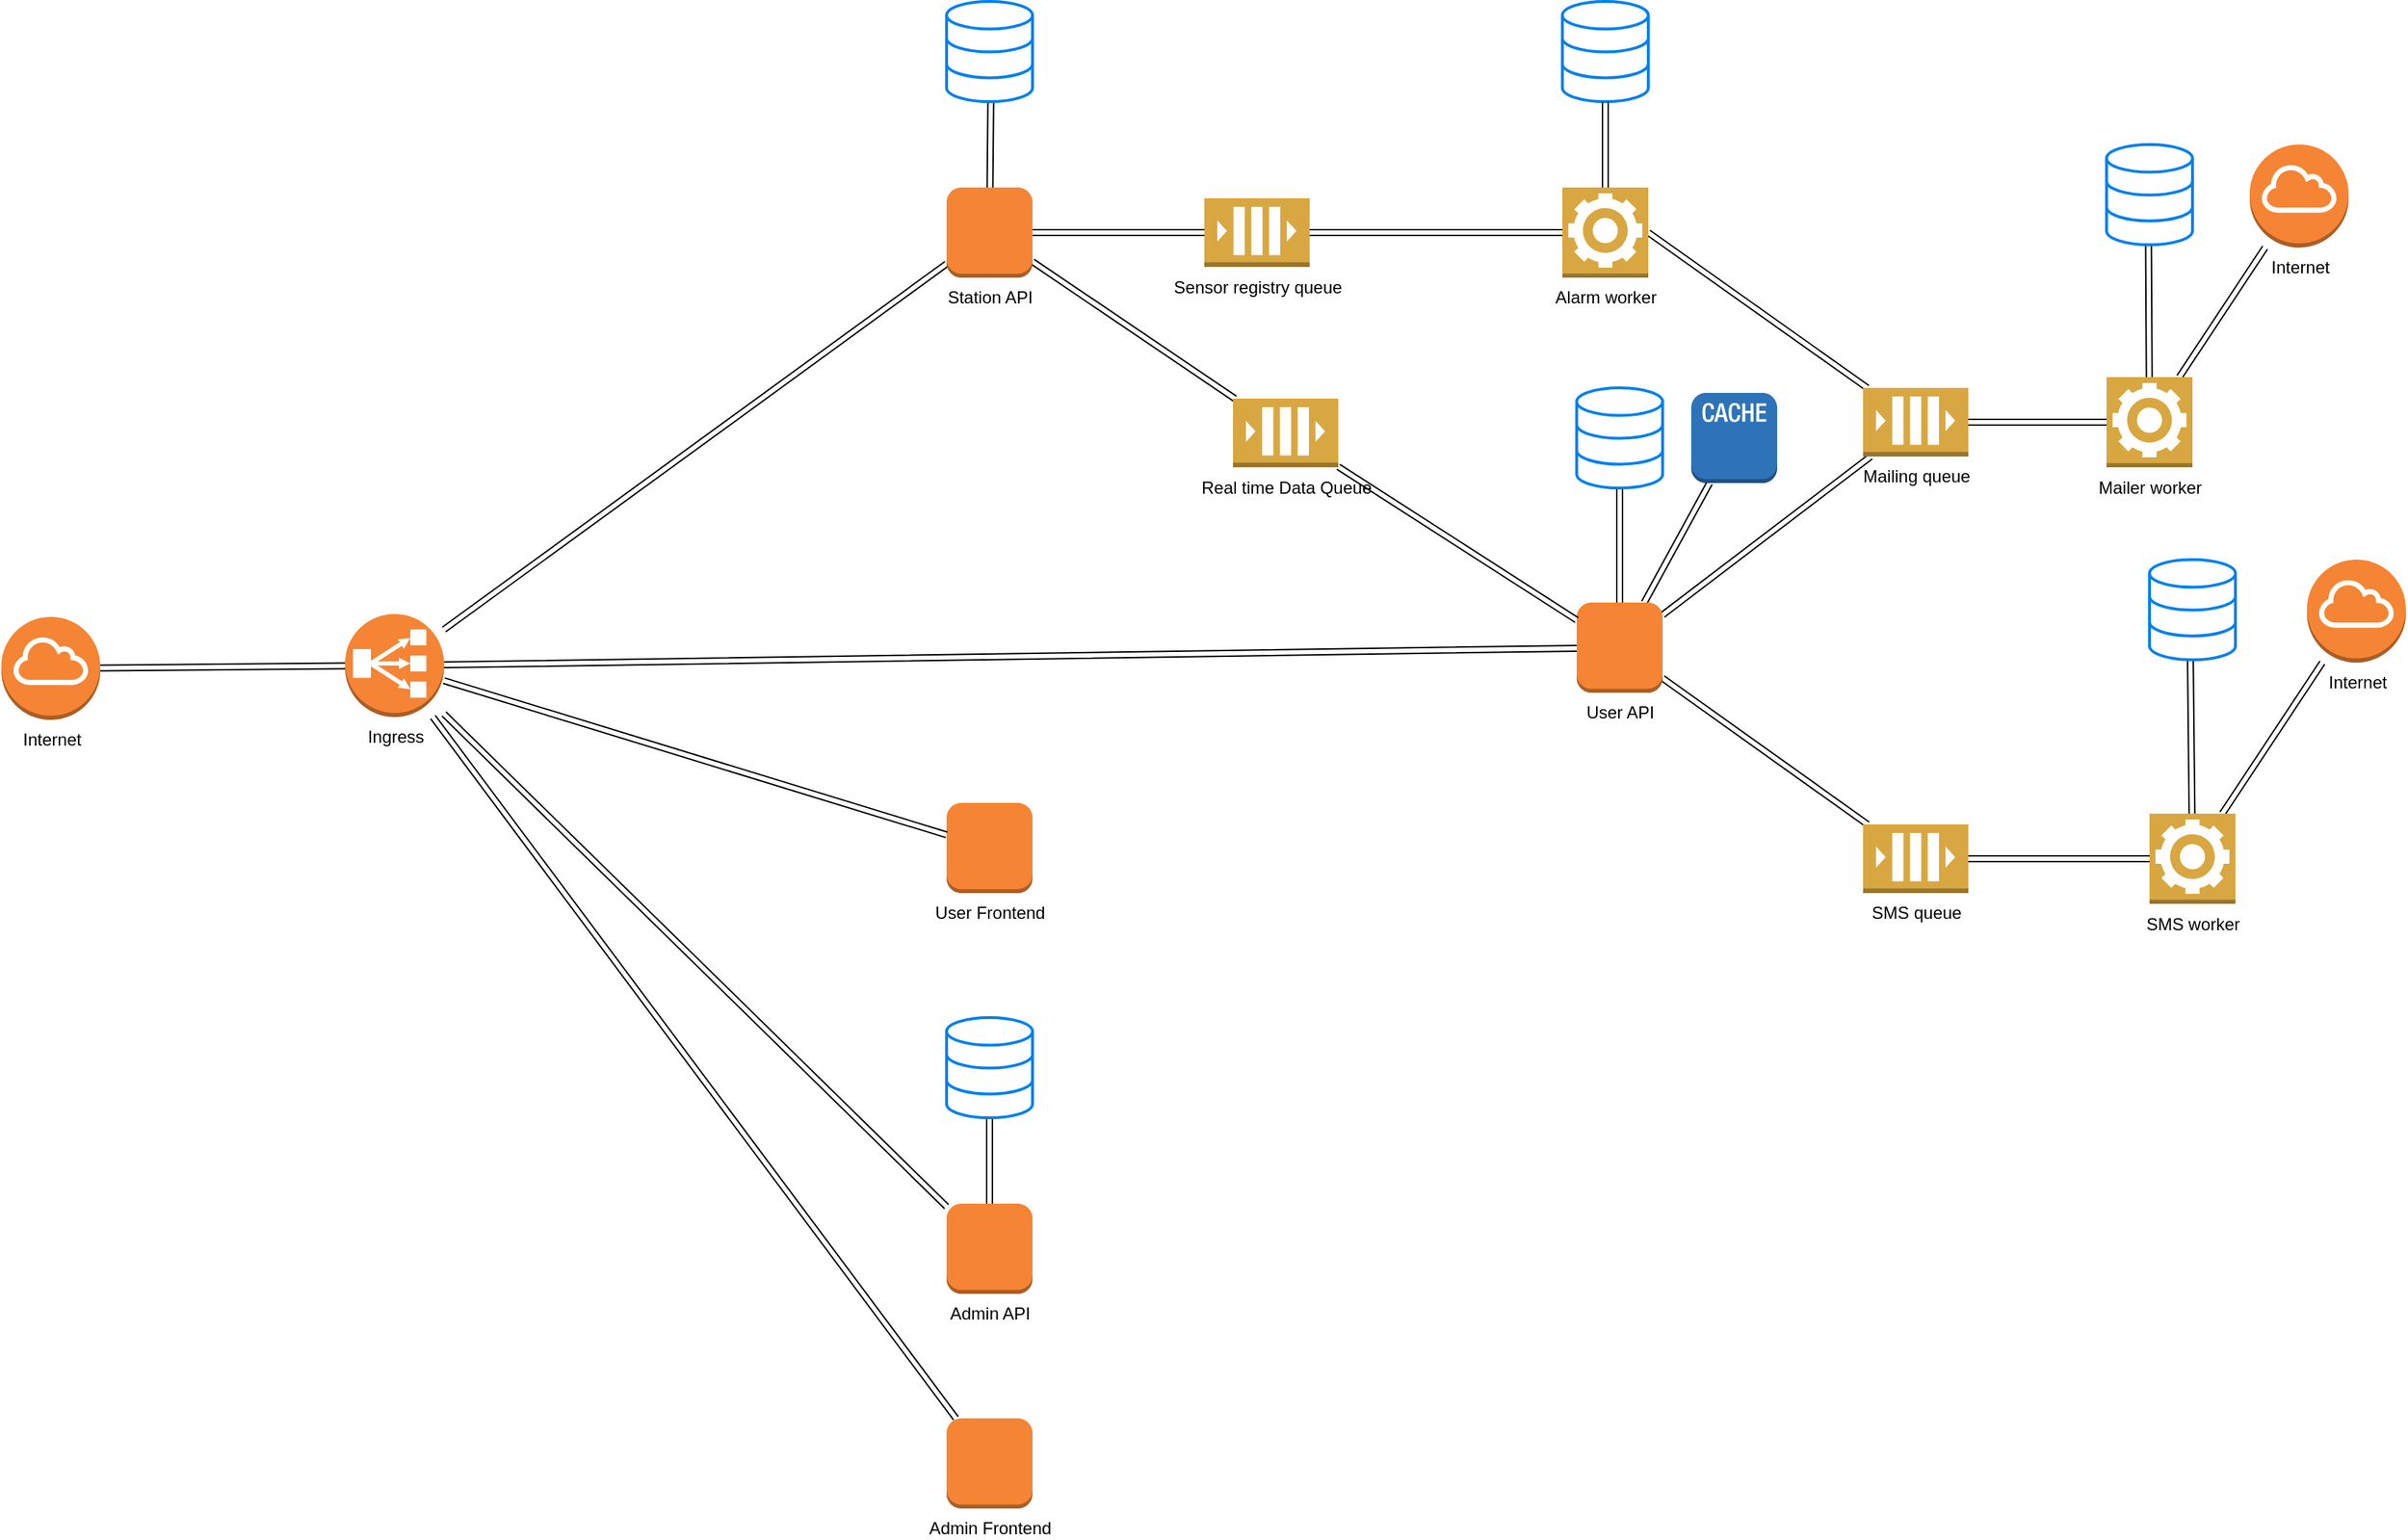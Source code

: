 <mxfile version="21.1.8" type="device">
  <diagram name="Page-1" id="3WMg51CSnAQVdswv4HxV">
    <mxGraphModel dx="2470" dy="1131" grid="1" gridSize="10" guides="1" tooltips="1" connect="1" arrows="1" fold="1" page="1" pageScale="1" pageWidth="850" pageHeight="1100" math="0" shadow="0">
      <root>
        <mxCell id="0" />
        <mxCell id="1" parent="0" />
        <mxCell id="dkaS-PS8UCkj0Xuw4oWV-8" style="rounded=0;orthogonalLoop=1;jettySize=auto;html=1;shape=link;" parent="1" source="dkaS-PS8UCkj0Xuw4oWV-1" target="dkaS-PS8UCkj0Xuw4oWV-4" edge="1">
          <mxGeometry relative="1" as="geometry" />
        </mxCell>
        <mxCell id="dkaS-PS8UCkj0Xuw4oWV-1" value="Sensor registry queue" style="outlineConnect=0;dashed=0;verticalLabelPosition=bottom;verticalAlign=top;align=center;html=1;shape=mxgraph.aws3.queue;fillColor=#D9A741;gradientColor=none;" parent="1" vertex="1">
          <mxGeometry x="450" y="147.5" width="73.5" height="48" as="geometry" />
        </mxCell>
        <mxCell id="dkaS-PS8UCkj0Xuw4oWV-3" value="" style="html=1;verticalLabelPosition=bottom;align=center;labelBackgroundColor=#ffffff;verticalAlign=top;strokeWidth=2;strokeColor=#0080F0;shadow=0;dashed=0;shape=mxgraph.ios7.icons.data;" parent="1" vertex="1">
          <mxGeometry x="700" y="10" width="60" height="70" as="geometry" />
        </mxCell>
        <mxCell id="dkaS-PS8UCkj0Xuw4oWV-7" style="rounded=0;orthogonalLoop=1;jettySize=auto;html=1;endArrow=none;endFill=0;shape=link;" parent="1" source="dkaS-PS8UCkj0Xuw4oWV-4" target="dkaS-PS8UCkj0Xuw4oWV-3" edge="1">
          <mxGeometry relative="1" as="geometry" />
        </mxCell>
        <mxCell id="dkaS-PS8UCkj0Xuw4oWV-26" style="rounded=0;orthogonalLoop=1;jettySize=auto;html=1;exitX=1;exitY=0.5;exitDx=0;exitDy=0;exitPerimeter=0;shape=link;" parent="1" source="dkaS-PS8UCkj0Xuw4oWV-4" target="dkaS-PS8UCkj0Xuw4oWV-25" edge="1">
          <mxGeometry relative="1" as="geometry" />
        </mxCell>
        <mxCell id="dkaS-PS8UCkj0Xuw4oWV-4" value="Alarm worker" style="outlineConnect=0;dashed=0;verticalLabelPosition=bottom;verticalAlign=top;align=center;html=1;shape=mxgraph.aws3.worker;fillColor=#D9A741;gradientColor=none;" parent="1" vertex="1">
          <mxGeometry x="700" y="140" width="60" height="63" as="geometry" />
        </mxCell>
        <mxCell id="dkaS-PS8UCkj0Xuw4oWV-5" value="User Frontend" style="outlineConnect=0;dashed=0;verticalLabelPosition=bottom;verticalAlign=top;align=center;html=1;shape=mxgraph.aws3.instance;fillColor=#F58534;gradientColor=none;" parent="1" vertex="1">
          <mxGeometry x="270" y="570" width="60" height="63" as="geometry" />
        </mxCell>
        <mxCell id="dkaS-PS8UCkj0Xuw4oWV-18" style="rounded=0;orthogonalLoop=1;jettySize=auto;html=1;shape=link;" parent="1" source="dkaS-PS8UCkj0Xuw4oWV-19" target="dkaS-PS8UCkj0Xuw4oWV-1" edge="1">
          <mxGeometry relative="1" as="geometry">
            <mxPoint x="550" y="194" as="sourcePoint" />
          </mxGeometry>
        </mxCell>
        <mxCell id="dkaS-PS8UCkj0Xuw4oWV-11" style="rounded=0;orthogonalLoop=1;jettySize=auto;html=1;shape=link;" parent="1" source="dkaS-PS8UCkj0Xuw4oWV-10" target="dkaS-PS8UCkj0Xuw4oWV-5" edge="1">
          <mxGeometry relative="1" as="geometry" />
        </mxCell>
        <mxCell id="dkaS-PS8UCkj0Xuw4oWV-16" style="rounded=0;orthogonalLoop=1;jettySize=auto;html=1;shape=link;" parent="1" source="dkaS-PS8UCkj0Xuw4oWV-10" target="dkaS-PS8UCkj0Xuw4oWV-13" edge="1">
          <mxGeometry relative="1" as="geometry" />
        </mxCell>
        <mxCell id="dkaS-PS8UCkj0Xuw4oWV-33" style="rounded=0;orthogonalLoop=1;jettySize=auto;html=1;shape=link;" parent="1" source="dkaS-PS8UCkj0Xuw4oWV-10" target="dkaS-PS8UCkj0Xuw4oWV-31" edge="1">
          <mxGeometry relative="1" as="geometry" />
        </mxCell>
        <mxCell id="dkaS-PS8UCkj0Xuw4oWV-34" style="rounded=0;orthogonalLoop=1;jettySize=auto;html=1;shape=link;" parent="1" source="dkaS-PS8UCkj0Xuw4oWV-10" target="dkaS-PS8UCkj0Xuw4oWV-29" edge="1">
          <mxGeometry relative="1" as="geometry" />
        </mxCell>
        <mxCell id="dkaS-PS8UCkj0Xuw4oWV-10" value="Ingress" style="outlineConnect=0;dashed=0;verticalLabelPosition=bottom;verticalAlign=top;align=center;html=1;shape=mxgraph.aws3.classic_load_balancer;fillColor=#F58534;gradientColor=none;" parent="1" vertex="1">
          <mxGeometry x="-150" y="438" width="69" height="72" as="geometry" />
        </mxCell>
        <mxCell id="dkaS-PS8UCkj0Xuw4oWV-15" style="rounded=0;orthogonalLoop=1;jettySize=auto;html=1;shape=link;" parent="1" source="dkaS-PS8UCkj0Xuw4oWV-13" target="dkaS-PS8UCkj0Xuw4oWV-14" edge="1">
          <mxGeometry relative="1" as="geometry">
            <mxPoint x="350" y="200" as="sourcePoint" />
          </mxGeometry>
        </mxCell>
        <mxCell id="JshblmnhuM3W2iC-vAPx-1" style="rounded=0;orthogonalLoop=1;jettySize=auto;html=1;shape=link;" edge="1" parent="1" source="dkaS-PS8UCkj0Xuw4oWV-13" target="dkaS-PS8UCkj0Xuw4oWV-25">
          <mxGeometry relative="1" as="geometry" />
        </mxCell>
        <mxCell id="JshblmnhuM3W2iC-vAPx-9" style="rounded=0;orthogonalLoop=1;jettySize=auto;html=1;shape=link;" edge="1" parent="1" source="dkaS-PS8UCkj0Xuw4oWV-13" target="JshblmnhuM3W2iC-vAPx-7">
          <mxGeometry relative="1" as="geometry" />
        </mxCell>
        <mxCell id="JshblmnhuM3W2iC-vAPx-17" style="rounded=0;orthogonalLoop=1;jettySize=auto;html=1;shape=link;" edge="1" parent="1" source="dkaS-PS8UCkj0Xuw4oWV-13" target="JshblmnhuM3W2iC-vAPx-16">
          <mxGeometry relative="1" as="geometry" />
        </mxCell>
        <mxCell id="dkaS-PS8UCkj0Xuw4oWV-13" value="User API" style="outlineConnect=0;dashed=0;verticalLabelPosition=bottom;verticalAlign=top;align=center;html=1;shape=mxgraph.aws3.instance;fillColor=#F58534;gradientColor=none;" parent="1" vertex="1">
          <mxGeometry x="710" y="430" width="60" height="63" as="geometry" />
        </mxCell>
        <mxCell id="dkaS-PS8UCkj0Xuw4oWV-14" value="" style="html=1;verticalLabelPosition=bottom;align=center;labelBackgroundColor=#ffffff;verticalAlign=top;strokeWidth=2;strokeColor=#0080F0;shadow=0;dashed=0;shape=mxgraph.ios7.icons.data;" parent="1" vertex="1">
          <mxGeometry x="710" y="280" width="60" height="70" as="geometry" />
        </mxCell>
        <mxCell id="dkaS-PS8UCkj0Xuw4oWV-20" style="rounded=0;orthogonalLoop=1;jettySize=auto;html=1;shape=link;" parent="1" source="dkaS-PS8UCkj0Xuw4oWV-19" target="dkaS-PS8UCkj0Xuw4oWV-10" edge="1">
          <mxGeometry relative="1" as="geometry" />
        </mxCell>
        <mxCell id="dkaS-PS8UCkj0Xuw4oWV-22" style="rounded=0;orthogonalLoop=1;jettySize=auto;html=1;entryX=0.517;entryY=0.779;entryDx=0;entryDy=0;entryPerimeter=0;shape=link;" parent="1" source="dkaS-PS8UCkj0Xuw4oWV-19" target="dkaS-PS8UCkj0Xuw4oWV-21" edge="1">
          <mxGeometry relative="1" as="geometry" />
        </mxCell>
        <mxCell id="JshblmnhuM3W2iC-vAPx-3" style="rounded=0;orthogonalLoop=1;jettySize=auto;html=1;shape=link;" edge="1" parent="1" source="dkaS-PS8UCkj0Xuw4oWV-19" target="JshblmnhuM3W2iC-vAPx-2">
          <mxGeometry relative="1" as="geometry" />
        </mxCell>
        <mxCell id="dkaS-PS8UCkj0Xuw4oWV-19" value="Station API" style="outlineConnect=0;dashed=0;verticalLabelPosition=bottom;verticalAlign=top;align=center;html=1;shape=mxgraph.aws3.instance;fillColor=#F58534;gradientColor=none;" parent="1" vertex="1">
          <mxGeometry x="270" y="140" width="60" height="63" as="geometry" />
        </mxCell>
        <mxCell id="dkaS-PS8UCkj0Xuw4oWV-21" value="" style="html=1;verticalLabelPosition=bottom;align=center;labelBackgroundColor=#ffffff;verticalAlign=top;strokeWidth=2;strokeColor=#0080F0;shadow=0;dashed=0;shape=mxgraph.ios7.icons.data;" parent="1" vertex="1">
          <mxGeometry x="270" y="10" width="60" height="70" as="geometry" />
        </mxCell>
        <mxCell id="dkaS-PS8UCkj0Xuw4oWV-28" style="rounded=0;orthogonalLoop=1;jettySize=auto;html=1;exitX=1;exitY=0.5;exitDx=0;exitDy=0;exitPerimeter=0;shape=link;" parent="1" source="dkaS-PS8UCkj0Xuw4oWV-25" target="dkaS-PS8UCkj0Xuw4oWV-27" edge="1">
          <mxGeometry relative="1" as="geometry" />
        </mxCell>
        <mxCell id="dkaS-PS8UCkj0Xuw4oWV-25" value="Mailing queue" style="outlineConnect=0;dashed=0;verticalLabelPosition=bottom;verticalAlign=top;align=center;html=1;shape=mxgraph.aws3.queue;fillColor=#D9A741;gradientColor=none;" parent="1" vertex="1">
          <mxGeometry x="910" y="280" width="73.5" height="48" as="geometry" />
        </mxCell>
        <mxCell id="dkaS-PS8UCkj0Xuw4oWV-39" style="rounded=0;orthogonalLoop=1;jettySize=auto;html=1;shape=link;" parent="1" source="dkaS-PS8UCkj0Xuw4oWV-27" target="dkaS-PS8UCkj0Xuw4oWV-38" edge="1">
          <mxGeometry relative="1" as="geometry" />
        </mxCell>
        <mxCell id="JshblmnhuM3W2iC-vAPx-6" style="rounded=0;orthogonalLoop=1;jettySize=auto;html=1;entryX=0.488;entryY=0.967;entryDx=0;entryDy=0;entryPerimeter=0;shape=link;" edge="1" parent="1" source="dkaS-PS8UCkj0Xuw4oWV-27" target="JshblmnhuM3W2iC-vAPx-5">
          <mxGeometry relative="1" as="geometry" />
        </mxCell>
        <mxCell id="dkaS-PS8UCkj0Xuw4oWV-27" value="Mailer worker" style="outlineConnect=0;dashed=0;verticalLabelPosition=bottom;verticalAlign=top;align=center;html=1;shape=mxgraph.aws3.worker;fillColor=#D9A741;gradientColor=none;" parent="1" vertex="1">
          <mxGeometry x="1080" y="272.5" width="60" height="63" as="geometry" />
        </mxCell>
        <mxCell id="dkaS-PS8UCkj0Xuw4oWV-29" value="Admin Frontend" style="outlineConnect=0;dashed=0;verticalLabelPosition=bottom;verticalAlign=top;align=center;html=1;shape=mxgraph.aws3.instance;fillColor=#F58534;gradientColor=none;" parent="1" vertex="1">
          <mxGeometry x="270" y="1000" width="60" height="63" as="geometry" />
        </mxCell>
        <mxCell id="dkaS-PS8UCkj0Xuw4oWV-30" style="rounded=0;orthogonalLoop=1;jettySize=auto;html=1;shape=link;" parent="1" source="dkaS-PS8UCkj0Xuw4oWV-31" target="dkaS-PS8UCkj0Xuw4oWV-32" edge="1">
          <mxGeometry relative="1" as="geometry">
            <mxPoint x="350" y="640" as="sourcePoint" />
          </mxGeometry>
        </mxCell>
        <mxCell id="dkaS-PS8UCkj0Xuw4oWV-31" value="Admin API" style="outlineConnect=0;dashed=0;verticalLabelPosition=bottom;verticalAlign=top;align=center;html=1;shape=mxgraph.aws3.instance;fillColor=#F58534;gradientColor=none;" parent="1" vertex="1">
          <mxGeometry x="270" y="850" width="60" height="63" as="geometry" />
        </mxCell>
        <mxCell id="dkaS-PS8UCkj0Xuw4oWV-32" value="" style="html=1;verticalLabelPosition=bottom;align=center;labelBackgroundColor=#ffffff;verticalAlign=top;strokeWidth=2;strokeColor=#0080F0;shadow=0;dashed=0;shape=mxgraph.ios7.icons.data;" parent="1" vertex="1">
          <mxGeometry x="270" y="720" width="60" height="70" as="geometry" />
        </mxCell>
        <mxCell id="dkaS-PS8UCkj0Xuw4oWV-37" style="rounded=0;orthogonalLoop=1;jettySize=auto;html=1;shape=link;" parent="1" source="dkaS-PS8UCkj0Xuw4oWV-36" target="dkaS-PS8UCkj0Xuw4oWV-10" edge="1">
          <mxGeometry relative="1" as="geometry" />
        </mxCell>
        <mxCell id="dkaS-PS8UCkj0Xuw4oWV-36" value="Internet" style="outlineConnect=0;dashed=0;verticalLabelPosition=bottom;verticalAlign=top;align=center;html=1;shape=mxgraph.aws3.internet_gateway;fillColor=#F58534;gradientColor=none;" parent="1" vertex="1">
          <mxGeometry x="-390" y="440" width="69" height="72" as="geometry" />
        </mxCell>
        <mxCell id="dkaS-PS8UCkj0Xuw4oWV-38" value="Internet" style="outlineConnect=0;dashed=0;verticalLabelPosition=bottom;verticalAlign=top;align=center;html=1;shape=mxgraph.aws3.internet_gateway;fillColor=#F58534;gradientColor=none;" parent="1" vertex="1">
          <mxGeometry x="1180" y="110" width="69" height="72" as="geometry" />
        </mxCell>
        <mxCell id="JshblmnhuM3W2iC-vAPx-4" style="rounded=0;orthogonalLoop=1;jettySize=auto;html=1;shape=link;" edge="1" parent="1" source="JshblmnhuM3W2iC-vAPx-2" target="dkaS-PS8UCkj0Xuw4oWV-13">
          <mxGeometry relative="1" as="geometry" />
        </mxCell>
        <mxCell id="JshblmnhuM3W2iC-vAPx-2" value="Real time Data Queue" style="outlineConnect=0;dashed=0;verticalLabelPosition=bottom;verticalAlign=top;align=center;html=1;shape=mxgraph.aws3.queue;fillColor=#D9A741;gradientColor=none;" vertex="1" parent="1">
          <mxGeometry x="470" y="287.5" width="73.5" height="48" as="geometry" />
        </mxCell>
        <mxCell id="JshblmnhuM3W2iC-vAPx-5" value="" style="html=1;verticalLabelPosition=bottom;align=center;labelBackgroundColor=#ffffff;verticalAlign=top;strokeWidth=2;strokeColor=#0080F0;shadow=0;dashed=0;shape=mxgraph.ios7.icons.data;" vertex="1" parent="1">
          <mxGeometry x="1080" y="110" width="60" height="70" as="geometry" />
        </mxCell>
        <mxCell id="JshblmnhuM3W2iC-vAPx-10" style="rounded=0;orthogonalLoop=1;jettySize=auto;html=1;shape=link;" edge="1" parent="1" source="JshblmnhuM3W2iC-vAPx-7" target="JshblmnhuM3W2iC-vAPx-8">
          <mxGeometry relative="1" as="geometry" />
        </mxCell>
        <mxCell id="JshblmnhuM3W2iC-vAPx-7" value="SMS queue" style="outlineConnect=0;dashed=0;verticalLabelPosition=bottom;verticalAlign=top;align=center;html=1;shape=mxgraph.aws3.queue;fillColor=#D9A741;gradientColor=none;" vertex="1" parent="1">
          <mxGeometry x="910" y="585" width="73.5" height="48" as="geometry" />
        </mxCell>
        <mxCell id="JshblmnhuM3W2iC-vAPx-14" style="rounded=0;orthogonalLoop=1;jettySize=auto;html=1;entryX=0.476;entryY=1.006;entryDx=0;entryDy=0;entryPerimeter=0;shape=link;" edge="1" parent="1" source="JshblmnhuM3W2iC-vAPx-8" target="JshblmnhuM3W2iC-vAPx-11">
          <mxGeometry relative="1" as="geometry" />
        </mxCell>
        <mxCell id="JshblmnhuM3W2iC-vAPx-15" style="rounded=0;orthogonalLoop=1;jettySize=auto;html=1;shape=link;" edge="1" parent="1" source="JshblmnhuM3W2iC-vAPx-8" target="JshblmnhuM3W2iC-vAPx-12">
          <mxGeometry relative="1" as="geometry" />
        </mxCell>
        <mxCell id="JshblmnhuM3W2iC-vAPx-8" value="SMS worker" style="outlineConnect=0;dashed=0;verticalLabelPosition=bottom;verticalAlign=top;align=center;html=1;shape=mxgraph.aws3.worker;fillColor=#D9A741;gradientColor=none;" vertex="1" parent="1">
          <mxGeometry x="1110" y="577.5" width="60" height="63" as="geometry" />
        </mxCell>
        <mxCell id="JshblmnhuM3W2iC-vAPx-11" value="" style="html=1;verticalLabelPosition=bottom;align=center;labelBackgroundColor=#ffffff;verticalAlign=top;strokeWidth=2;strokeColor=#0080F0;shadow=0;dashed=0;shape=mxgraph.ios7.icons.data;" vertex="1" parent="1">
          <mxGeometry x="1110" y="400" width="60" height="70" as="geometry" />
        </mxCell>
        <mxCell id="JshblmnhuM3W2iC-vAPx-12" value="Internet" style="outlineConnect=0;dashed=0;verticalLabelPosition=bottom;verticalAlign=top;align=center;html=1;shape=mxgraph.aws3.internet_gateway;fillColor=#F58534;gradientColor=none;" vertex="1" parent="1">
          <mxGeometry x="1220" y="400" width="69" height="72" as="geometry" />
        </mxCell>
        <mxCell id="JshblmnhuM3W2iC-vAPx-16" value="" style="outlineConnect=0;dashed=0;verticalLabelPosition=bottom;verticalAlign=top;align=center;html=1;shape=mxgraph.aws3.cache_node;fillColor=#2E73B8;gradientColor=none;" vertex="1" parent="1">
          <mxGeometry x="790" y="283.5" width="60" height="63" as="geometry" />
        </mxCell>
      </root>
    </mxGraphModel>
  </diagram>
</mxfile>
